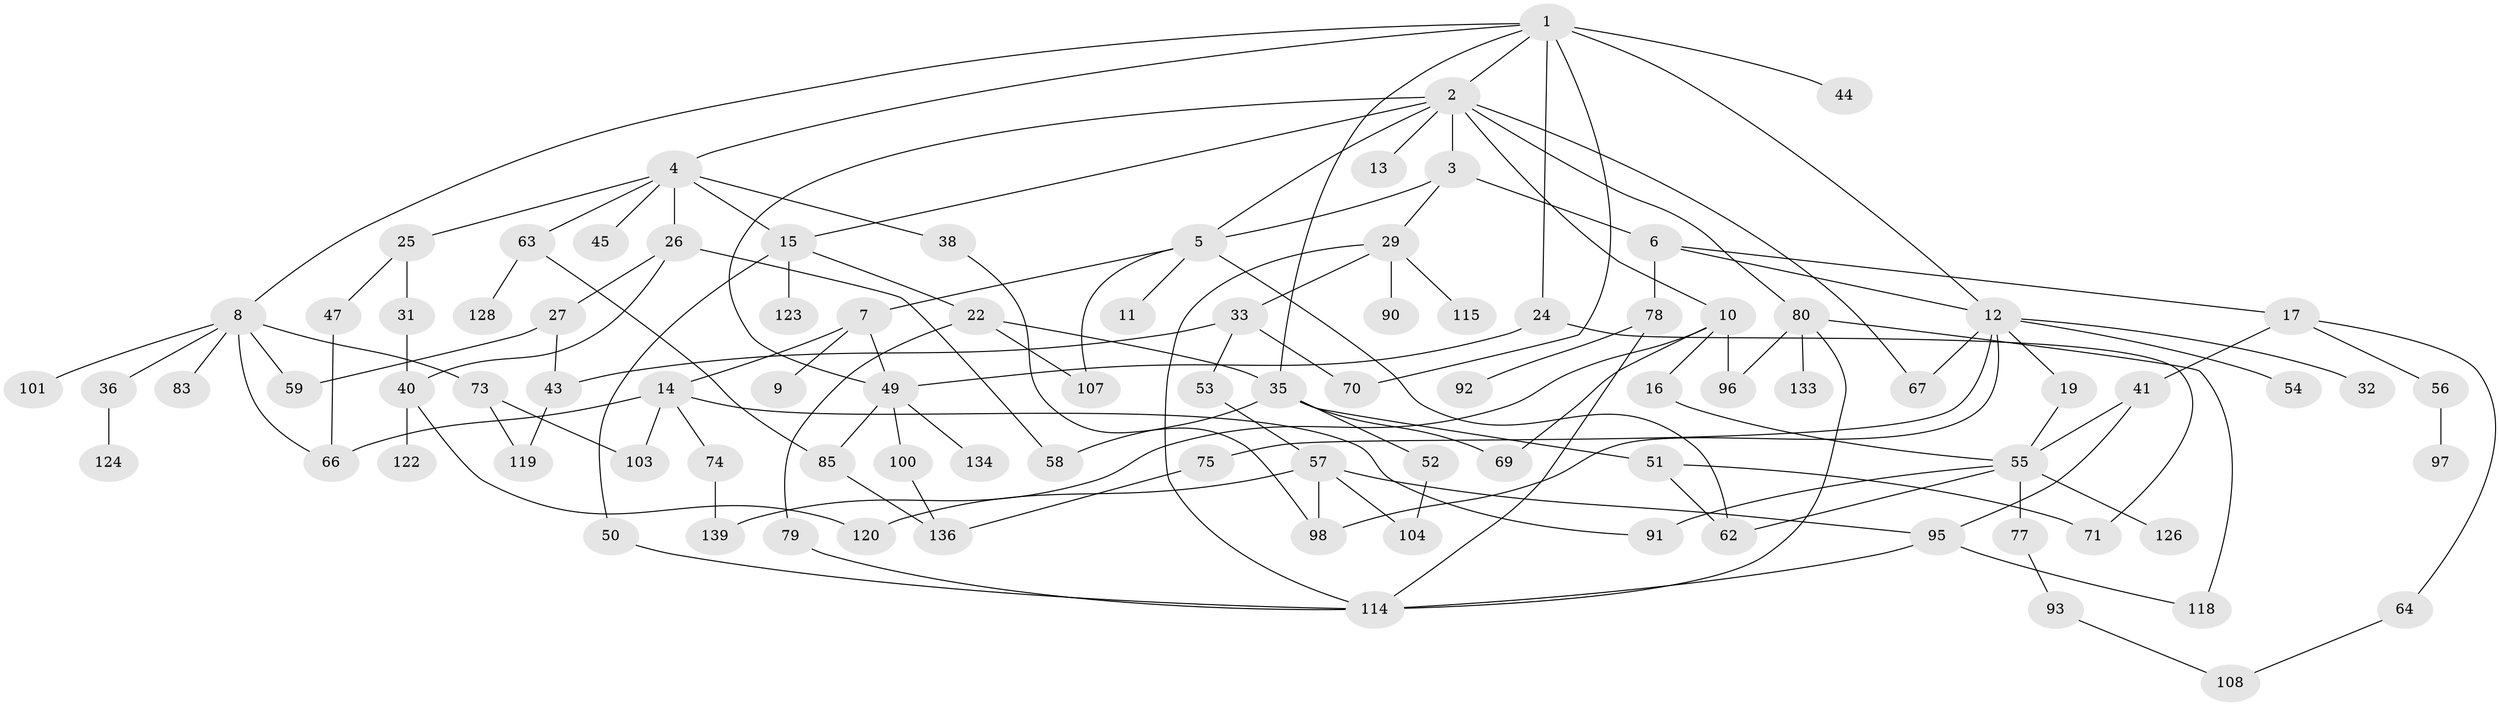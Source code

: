 // Generated by graph-tools (version 1.1) at 2025/23/03/03/25 07:23:30]
// undirected, 92 vertices, 132 edges
graph export_dot {
graph [start="1"]
  node [color=gray90,style=filled];
  1 [super="+20"];
  2 [super="+34"];
  3 [super="+127"];
  4 [super="+21"];
  5 [super="+37"];
  6;
  7 [super="+88"];
  8 [super="+28"];
  9;
  10 [super="+42"];
  11 [super="+81"];
  12 [super="+18"];
  13 [super="+89"];
  14 [super="+39"];
  15 [super="+48"];
  16 [super="+111"];
  17 [super="+30"];
  19;
  22 [super="+23"];
  24 [super="+65"];
  25 [super="+99"];
  26 [super="+61"];
  27;
  29 [super="+94"];
  31 [super="+102"];
  32;
  33 [super="+76"];
  35 [super="+46"];
  36 [super="+105"];
  38;
  40 [super="+135"];
  41 [super="+84"];
  43;
  44;
  45;
  47 [super="+72"];
  49 [super="+60"];
  50;
  51;
  52 [super="+82"];
  53 [super="+106"];
  54;
  55 [super="+68"];
  56;
  57 [super="+113"];
  58;
  59;
  62 [super="+125"];
  63 [super="+86"];
  64 [super="+112"];
  66 [super="+132"];
  67 [super="+131"];
  69 [super="+117"];
  70 [super="+116"];
  71 [super="+109"];
  73 [super="+87"];
  74;
  75;
  77;
  78;
  79;
  80 [super="+138"];
  83;
  85;
  90;
  91;
  92;
  93;
  95 [super="+121"];
  96;
  97;
  98 [super="+110"];
  100 [super="+130"];
  101;
  103;
  104;
  107;
  108;
  114 [super="+137"];
  115;
  118;
  119 [super="+129"];
  120;
  122;
  123;
  124;
  126;
  128;
  133;
  134;
  136;
  139;
  1 -- 2;
  1 -- 4;
  1 -- 8;
  1 -- 35;
  1 -- 70 [weight=2];
  1 -- 12;
  1 -- 24;
  1 -- 44;
  2 -- 3;
  2 -- 10;
  2 -- 13;
  2 -- 49;
  2 -- 80;
  2 -- 67;
  2 -- 5;
  2 -- 15;
  3 -- 5;
  3 -- 6;
  3 -- 29;
  4 -- 15;
  4 -- 25;
  4 -- 38;
  4 -- 45;
  4 -- 63;
  4 -- 26;
  5 -- 7;
  5 -- 11;
  5 -- 107;
  5 -- 62;
  6 -- 12;
  6 -- 17;
  6 -- 78;
  7 -- 9;
  7 -- 14;
  7 -- 49;
  8 -- 36;
  8 -- 66;
  8 -- 83;
  8 -- 101;
  8 -- 73;
  8 -- 59;
  10 -- 16;
  10 -- 96;
  10 -- 139;
  10 -- 69;
  12 -- 19;
  12 -- 98;
  12 -- 32;
  12 -- 67;
  12 -- 54;
  12 -- 75;
  14 -- 74;
  14 -- 103;
  14 -- 91;
  14 -- 66;
  15 -- 22;
  15 -- 50;
  15 -- 123;
  16 -- 55;
  17 -- 64;
  17 -- 56;
  17 -- 41;
  19 -- 55;
  22 -- 35;
  22 -- 107;
  22 -- 79;
  24 -- 71;
  24 -- 49;
  25 -- 31;
  25 -- 47;
  26 -- 27;
  26 -- 40;
  26 -- 58;
  27 -- 43;
  27 -- 59;
  29 -- 33;
  29 -- 90;
  29 -- 114;
  29 -- 115;
  31 -- 40;
  33 -- 53;
  33 -- 43;
  33 -- 70;
  35 -- 51;
  35 -- 52;
  35 -- 58;
  35 -- 69;
  36 -- 124;
  38 -- 98;
  40 -- 120;
  40 -- 122;
  41 -- 55;
  41 -- 95;
  43 -- 119;
  47 -- 66;
  49 -- 100;
  49 -- 134;
  49 -- 85;
  50 -- 114;
  51 -- 62;
  51 -- 71;
  52 -- 104;
  53 -- 57;
  55 -- 126;
  55 -- 91;
  55 -- 77;
  55 -- 62;
  56 -- 97;
  57 -- 95;
  57 -- 120;
  57 -- 104;
  57 -- 98;
  63 -- 128;
  63 -- 85;
  64 -- 108;
  73 -- 103;
  73 -- 119;
  74 -- 139;
  75 -- 136;
  77 -- 93;
  78 -- 92;
  78 -- 114;
  79 -- 114;
  80 -- 114;
  80 -- 118;
  80 -- 133;
  80 -- 96;
  85 -- 136;
  93 -- 108;
  95 -- 118;
  95 -- 114;
  100 -- 136;
}

